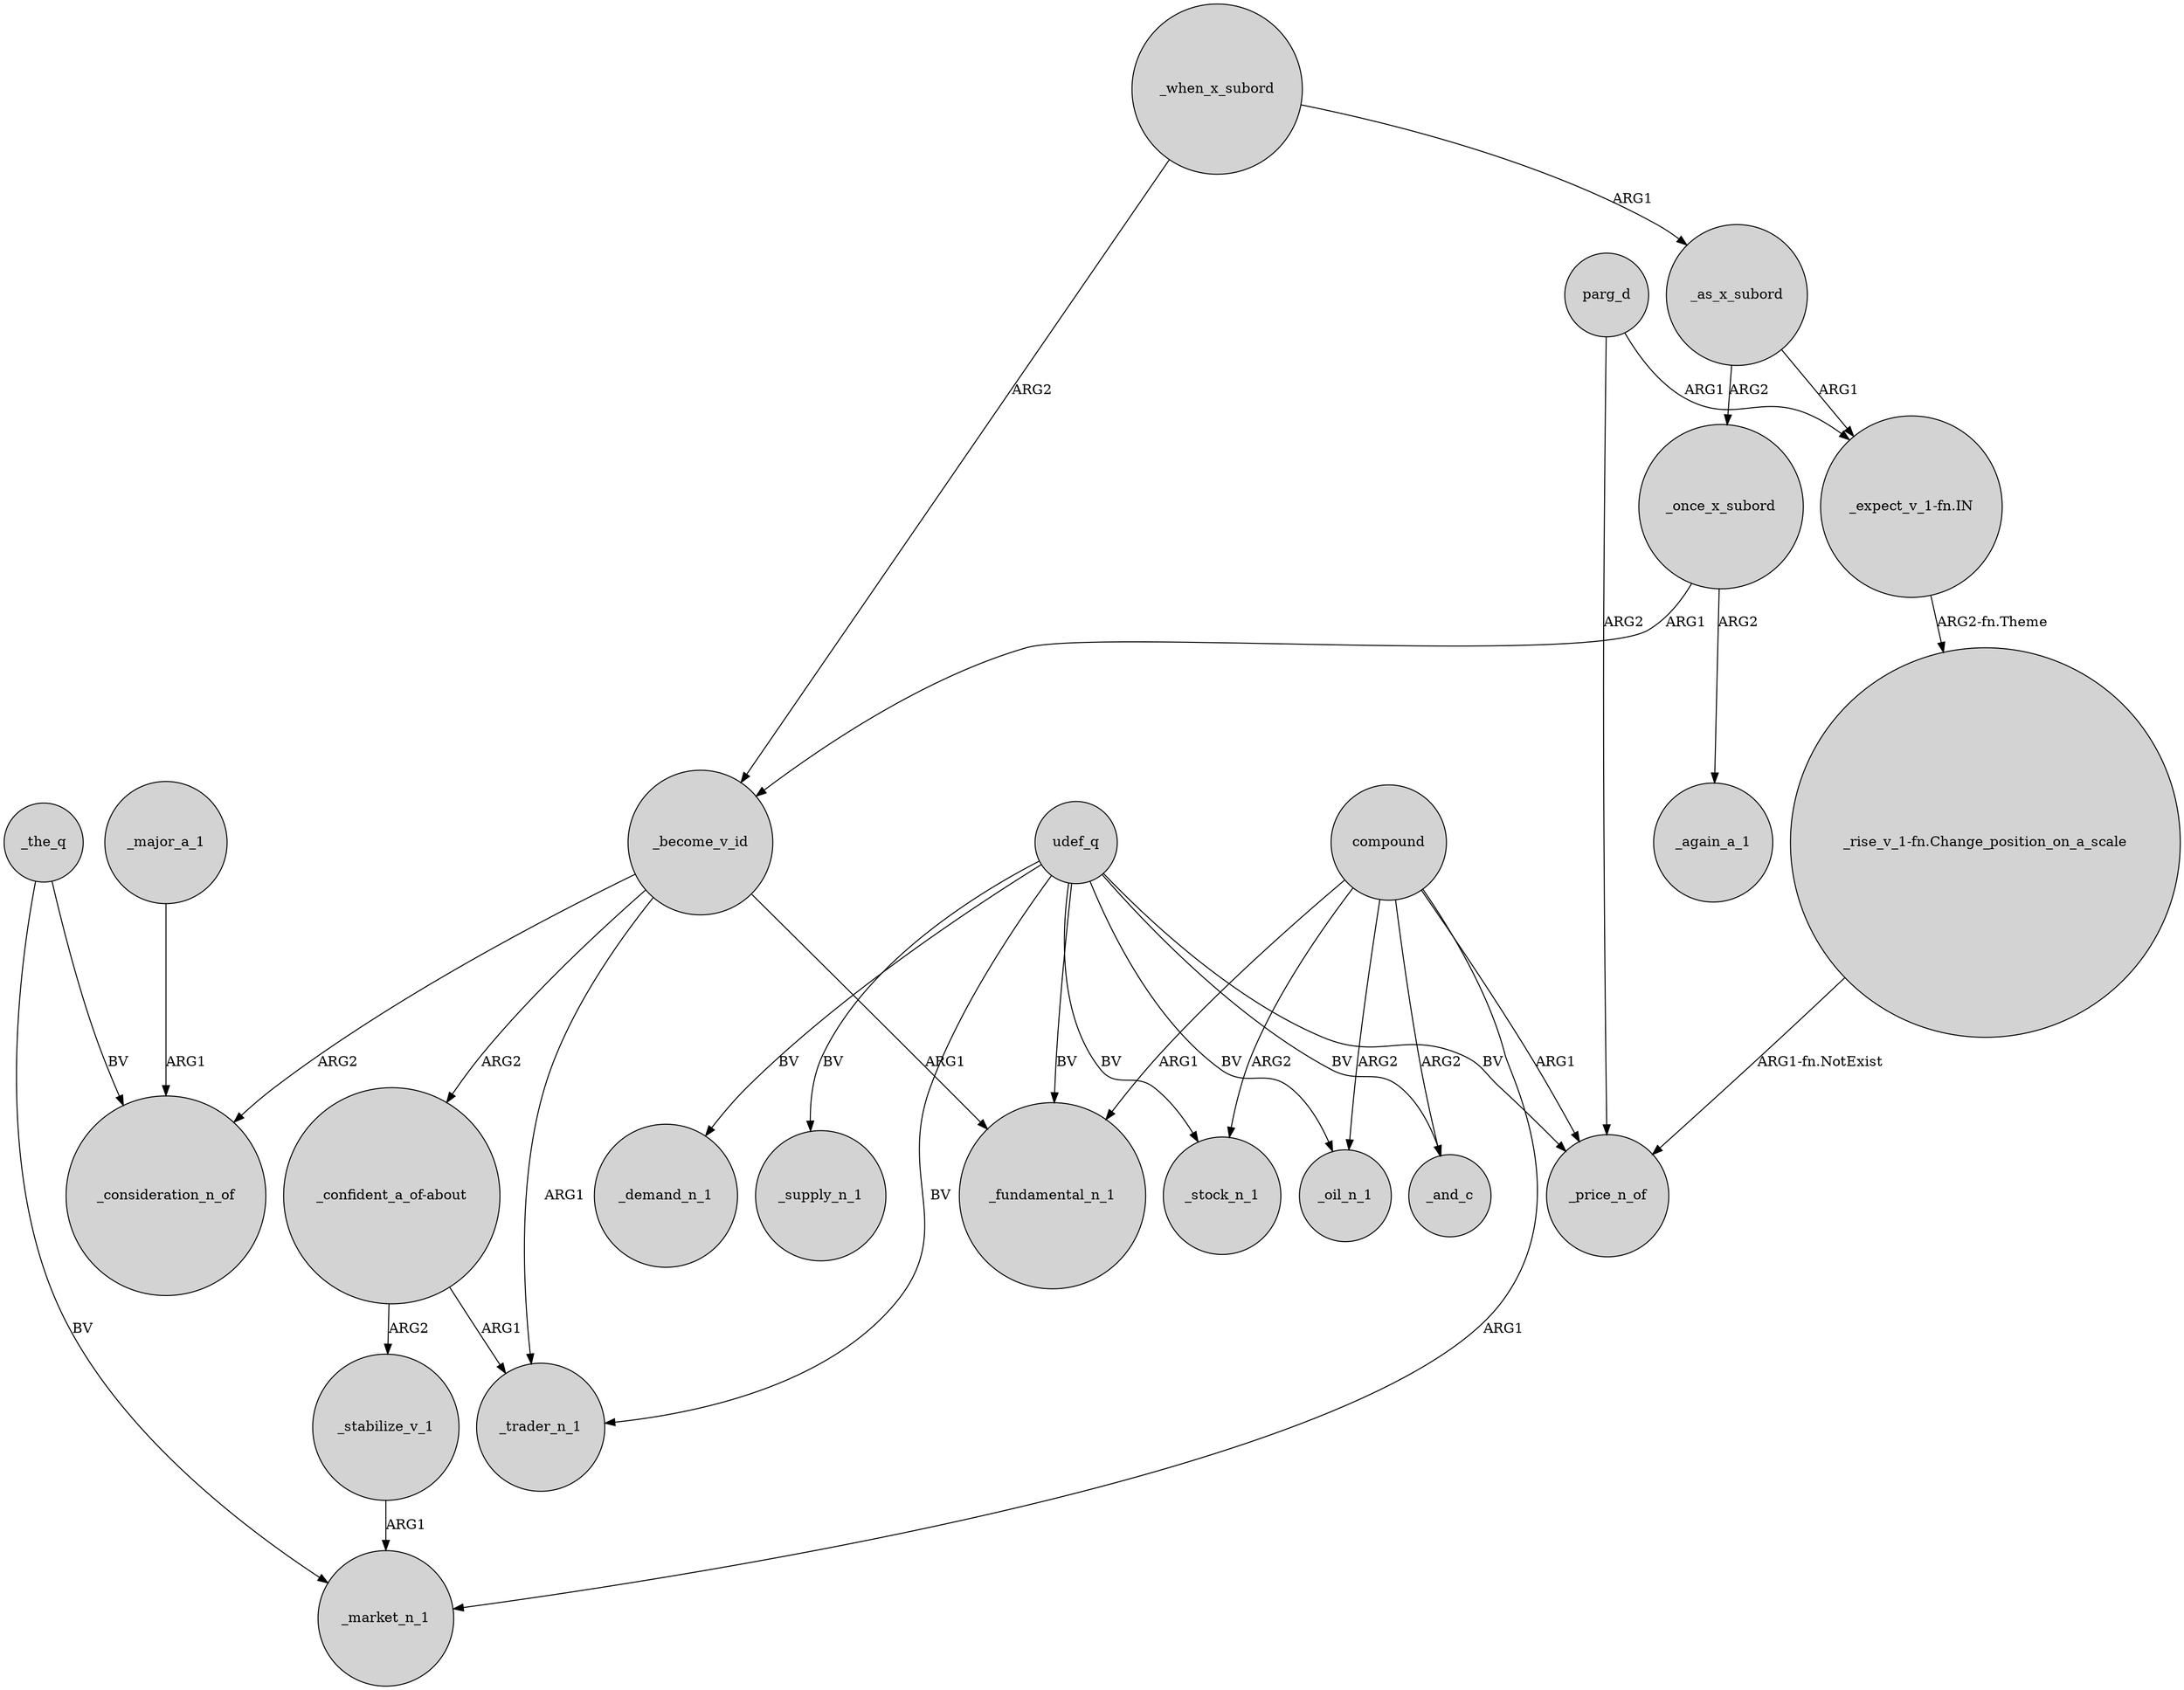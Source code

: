 digraph {
	node [shape=circle style=filled]
	_become_v_id -> _consideration_n_of [label=ARG2]
	_when_x_subord -> _as_x_subord [label=ARG1]
	udef_q -> _price_n_of [label=BV]
	_once_x_subord -> _become_v_id [label=ARG1]
	udef_q -> _trader_n_1 [label=BV]
	"_expect_v_1-fn.IN" -> "_rise_v_1-fn.Change_position_on_a_scale" [label="ARG2-fn.Theme"]
	_as_x_subord -> _once_x_subord [label=ARG2]
	_become_v_id -> _fundamental_n_1 [label=ARG1]
	"_confident_a_of-about" -> _trader_n_1 [label=ARG1]
	"_confident_a_of-about" -> _stabilize_v_1 [label=ARG2]
	udef_q -> _supply_n_1 [label=BV]
	compound -> _stock_n_1 [label=ARG2]
	_major_a_1 -> _consideration_n_of [label=ARG1]
	compound -> _oil_n_1 [label=ARG2]
	compound -> _and_c [label=ARG2]
	udef_q -> _stock_n_1 [label=BV]
	_the_q -> _consideration_n_of [label=BV]
	udef_q -> _demand_n_1 [label=BV]
	parg_d -> "_expect_v_1-fn.IN" [label=ARG1]
	_become_v_id -> "_confident_a_of-about" [label=ARG2]
	_when_x_subord -> _become_v_id [label=ARG2]
	_once_x_subord -> _again_a_1 [label=ARG2]
	udef_q -> _oil_n_1 [label=BV]
	udef_q -> _fundamental_n_1 [label=BV]
	"_rise_v_1-fn.Change_position_on_a_scale" -> _price_n_of [label="ARG1-fn.NotExist"]
	_as_x_subord -> "_expect_v_1-fn.IN" [label=ARG1]
	_stabilize_v_1 -> _market_n_1 [label=ARG1]
	parg_d -> _price_n_of [label=ARG2]
	compound -> _fundamental_n_1 [label=ARG1]
	compound -> _market_n_1 [label=ARG1]
	compound -> _price_n_of [label=ARG1]
	_become_v_id -> _trader_n_1 [label=ARG1]
	_the_q -> _market_n_1 [label=BV]
	udef_q -> _and_c [label=BV]
}
